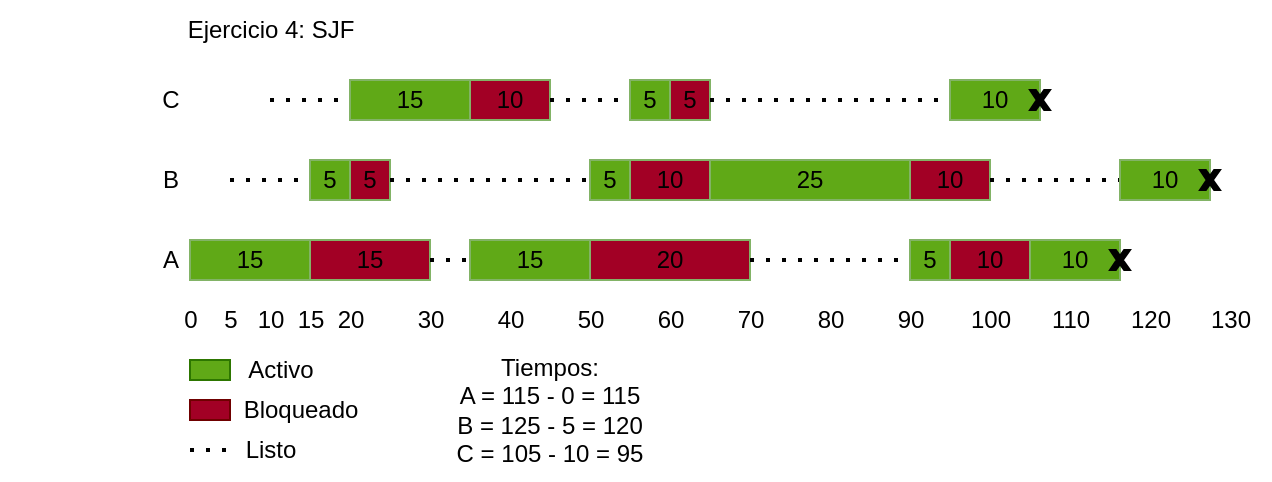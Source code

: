 <mxfile version="20.5.3" type="device"><diagram id="QOgJ3P4kv-MAFXbjVnaC" name="Page-1"><mxGraphModel dx="1426" dy="413" grid="1" gridSize="10" guides="1" tooltips="1" connect="1" arrows="1" fold="1" page="1" pageScale="1" pageWidth="827" pageHeight="1169" math="0" shadow="0"><root><mxCell id="0"/><mxCell id="1" parent="0"/><mxCell id="aHFGmpvc2jt8D5PwLo1r-4" value="C" style="text;html=1;align=center;verticalAlign=middle;resizable=0;points=[];autosize=1;strokeColor=none;fillColor=none;" parent="1" vertex="1"><mxGeometry x="-670" y="80" width="20" height="20" as="geometry"/></mxCell><mxCell id="aHFGmpvc2jt8D5PwLo1r-5" value="B" style="text;html=1;align=center;verticalAlign=middle;resizable=0;points=[];autosize=1;strokeColor=none;fillColor=none;" parent="1" vertex="1"><mxGeometry x="-670" y="120" width="20" height="20" as="geometry"/></mxCell><mxCell id="aHFGmpvc2jt8D5PwLo1r-6" value="A" style="text;html=1;align=center;verticalAlign=middle;resizable=0;points=[];autosize=1;strokeColor=none;fillColor=none;" parent="1" vertex="1"><mxGeometry x="-670" y="160" width="20" height="20" as="geometry"/></mxCell><mxCell id="aHFGmpvc2jt8D5PwLo1r-20" value="10" style="text;html=1;align=center;verticalAlign=middle;resizable=0;points=[];autosize=1;strokeColor=none;fillColor=none;" parent="1" vertex="1"><mxGeometry x="-625" y="190" width="30" height="20" as="geometry"/></mxCell><mxCell id="aHFGmpvc2jt8D5PwLo1r-21" value="20" style="text;html=1;align=center;verticalAlign=middle;resizable=0;points=[];autosize=1;strokeColor=none;fillColor=none;" parent="1" vertex="1"><mxGeometry x="-585" y="190" width="30" height="20" as="geometry"/></mxCell><mxCell id="aHFGmpvc2jt8D5PwLo1r-22" value="30" style="text;html=1;align=center;verticalAlign=middle;resizable=0;points=[];autosize=1;strokeColor=none;fillColor=none;" parent="1" vertex="1"><mxGeometry x="-545" y="190" width="30" height="20" as="geometry"/></mxCell><mxCell id="aHFGmpvc2jt8D5PwLo1r-23" value="40" style="text;html=1;align=center;verticalAlign=middle;resizable=0;points=[];autosize=1;strokeColor=none;fillColor=none;" parent="1" vertex="1"><mxGeometry x="-505" y="190" width="30" height="20" as="geometry"/></mxCell><mxCell id="aHFGmpvc2jt8D5PwLo1r-24" value="50" style="text;html=1;align=center;verticalAlign=middle;resizable=0;points=[];autosize=1;strokeColor=none;fillColor=none;" parent="1" vertex="1"><mxGeometry x="-465" y="190" width="30" height="20" as="geometry"/></mxCell><mxCell id="aHFGmpvc2jt8D5PwLo1r-25" value="60" style="text;html=1;align=center;verticalAlign=middle;resizable=0;points=[];autosize=1;strokeColor=none;fillColor=none;" parent="1" vertex="1"><mxGeometry x="-425" y="190" width="30" height="20" as="geometry"/></mxCell><mxCell id="aHFGmpvc2jt8D5PwLo1r-26" value="70" style="text;html=1;align=center;verticalAlign=middle;resizable=0;points=[];autosize=1;strokeColor=none;fillColor=none;" parent="1" vertex="1"><mxGeometry x="-385" y="190" width="30" height="20" as="geometry"/></mxCell><mxCell id="aHFGmpvc2jt8D5PwLo1r-27" value="80" style="text;html=1;align=center;verticalAlign=middle;resizable=0;points=[];autosize=1;strokeColor=none;fillColor=none;" parent="1" vertex="1"><mxGeometry x="-345" y="190" width="30" height="20" as="geometry"/></mxCell><mxCell id="aHFGmpvc2jt8D5PwLo1r-28" value="90" style="text;html=1;align=center;verticalAlign=middle;resizable=0;points=[];autosize=1;strokeColor=none;fillColor=none;" parent="1" vertex="1"><mxGeometry x="-305" y="190" width="30" height="20" as="geometry"/></mxCell><mxCell id="aHFGmpvc2jt8D5PwLo1r-29" value="100" style="text;html=1;align=center;verticalAlign=middle;resizable=0;points=[];autosize=1;strokeColor=none;fillColor=none;" parent="1" vertex="1"><mxGeometry x="-270" y="190" width="40" height="20" as="geometry"/></mxCell><mxCell id="aHFGmpvc2jt8D5PwLo1r-30" value="110" style="text;html=1;align=center;verticalAlign=middle;resizable=0;points=[];autosize=1;strokeColor=none;fillColor=none;" parent="1" vertex="1"><mxGeometry x="-225" y="190" width="30" height="20" as="geometry"/></mxCell><mxCell id="aHFGmpvc2jt8D5PwLo1r-31" value="120" style="text;html=1;align=center;verticalAlign=middle;resizable=0;points=[];autosize=1;strokeColor=none;fillColor=none;" parent="1" vertex="1"><mxGeometry x="-190" y="190" width="40" height="20" as="geometry"/></mxCell><mxCell id="aHFGmpvc2jt8D5PwLo1r-32" value="&lt;span style=&quot;white-space: pre;&quot;&gt;&#9;&lt;/span&gt;&lt;span style=&quot;white-space: pre;&quot;&gt;&#9;&lt;/span&gt;&lt;span style=&quot;white-space: pre;&quot;&gt;&#9;&lt;/span&gt;Ejercicio 4: SJF" style="text;html=1;align=center;verticalAlign=middle;resizable=0;points=[];autosize=1;strokeColor=none;fillColor=none;" parent="1" vertex="1"><mxGeometry x="-745" y="40" width="190" height="30" as="geometry"/></mxCell><mxCell id="aHFGmpvc2jt8D5PwLo1r-33" value="5" style="text;html=1;align=center;verticalAlign=middle;resizable=0;points=[];autosize=1;strokeColor=none;fillColor=none;" parent="1" vertex="1"><mxGeometry x="-640" y="190" width="20" height="20" as="geometry"/></mxCell><mxCell id="aHFGmpvc2jt8D5PwLo1r-34" value="15" style="text;html=1;align=center;verticalAlign=middle;resizable=0;points=[];autosize=1;strokeColor=none;fillColor=none;" parent="1" vertex="1"><mxGeometry x="-605" y="190" width="30" height="20" as="geometry"/></mxCell><mxCell id="PAxWAZPusfI8b5OGQWhI-2" value="0" style="text;html=1;align=center;verticalAlign=middle;resizable=0;points=[];autosize=1;strokeColor=none;fillColor=none;" parent="1" vertex="1"><mxGeometry x="-665" y="185" width="30" height="30" as="geometry"/></mxCell><mxCell id="PAxWAZPusfI8b5OGQWhI-7" value="" style="rounded=0;whiteSpace=wrap;html=1;fillColor=#a20025;fontColor=#ffffff;strokeColor=#6F0000;" parent="1" vertex="1"><mxGeometry x="-650" y="240" width="20" height="10" as="geometry"/></mxCell><mxCell id="PAxWAZPusfI8b5OGQWhI-9" value="" style="rounded=0;whiteSpace=wrap;html=1;fillColor=#60a917;fontColor=#ffffff;strokeColor=#2D7600;" parent="1" vertex="1"><mxGeometry x="-650" y="220" width="20" height="10" as="geometry"/></mxCell><mxCell id="PAxWAZPusfI8b5OGQWhI-10" value="Activo" style="text;html=1;align=center;verticalAlign=middle;resizable=0;points=[];autosize=1;strokeColor=none;fillColor=none;" parent="1" vertex="1"><mxGeometry x="-635" y="210" width="60" height="30" as="geometry"/></mxCell><mxCell id="PAxWAZPusfI8b5OGQWhI-11" value="Bloqueado" style="text;html=1;align=center;verticalAlign=middle;resizable=0;points=[];autosize=1;strokeColor=none;fillColor=none;" parent="1" vertex="1"><mxGeometry x="-635" y="230" width="80" height="30" as="geometry"/></mxCell><mxCell id="PAxWAZPusfI8b5OGQWhI-12" value="" style="endArrow=none;dashed=1;html=1;dashPattern=1 3;strokeWidth=2;rounded=0;entryX=0.1;entryY=0.5;entryDx=0;entryDy=0;entryPerimeter=0;" parent="1" target="PAxWAZPusfI8b5OGQWhI-13" edge="1"><mxGeometry width="50" height="50" relative="1" as="geometry"><mxPoint x="-650" y="265" as="sourcePoint"/><mxPoint x="-530" y="210" as="targetPoint"/><Array as="points"><mxPoint x="-640" y="265"/></Array></mxGeometry></mxCell><mxCell id="PAxWAZPusfI8b5OGQWhI-13" value="Listo" style="text;html=1;align=center;verticalAlign=middle;resizable=0;points=[];autosize=1;strokeColor=none;fillColor=none;" parent="1" vertex="1"><mxGeometry x="-635" y="250" width="50" height="30" as="geometry"/></mxCell><mxCell id="Hp0vF_ltdjTftmFp-wWU-1" value="130" style="text;html=1;align=center;verticalAlign=middle;resizable=0;points=[];autosize=1;strokeColor=none;fillColor=none;" parent="1" vertex="1"><mxGeometry x="-150" y="185" width="40" height="30" as="geometry"/></mxCell><mxCell id="Hp0vF_ltdjTftmFp-wWU-2" value="Tiempos:&lt;br&gt;A = 115 -&amp;nbsp;0 = 115&lt;br&gt;B = 125 - 5 = 120&lt;br&gt;C = 105 - 10 = 95" style="text;html=1;strokeColor=none;fillColor=none;align=center;verticalAlign=middle;whiteSpace=wrap;rounded=0;" parent="1" vertex="1"><mxGeometry x="-530" y="230" width="120" height="30" as="geometry"/></mxCell><mxCell id="8T_zsv_EQ17sQO--OFek-34" value="15" style="rounded=0;whiteSpace=wrap;html=1;fillColor=#60A917;strokeColor=#82b366;" parent="1" vertex="1"><mxGeometry x="-650" y="160" width="60" height="20" as="geometry"/></mxCell><mxCell id="dCnuA-YpbndNZSs-QrlY-1" value="15" style="rounded=0;whiteSpace=wrap;html=1;fillColor=#A20025;strokeColor=#82b366;" vertex="1" parent="1"><mxGeometry x="-590" y="160" width="60" height="20" as="geometry"/></mxCell><mxCell id="dCnuA-YpbndNZSs-QrlY-3" value="" style="endArrow=none;dashed=1;html=1;dashPattern=1 3;strokeWidth=2;rounded=0;" edge="1" parent="1"><mxGeometry width="50" height="50" relative="1" as="geometry"><mxPoint x="-630" y="130" as="sourcePoint"/><mxPoint x="-590" y="130" as="targetPoint"/><Array as="points"><mxPoint x="-610" y="130"/></Array></mxGeometry></mxCell><mxCell id="dCnuA-YpbndNZSs-QrlY-4" value="5" style="rounded=0;whiteSpace=wrap;html=1;fillColor=#60A917;strokeColor=#82b366;" vertex="1" parent="1"><mxGeometry x="-590" y="120" width="20" height="20" as="geometry"/></mxCell><mxCell id="dCnuA-YpbndNZSs-QrlY-5" value="5" style="rounded=0;whiteSpace=wrap;html=1;fillColor=#A20025;strokeColor=#82b366;" vertex="1" parent="1"><mxGeometry x="-570" y="120" width="20" height="20" as="geometry"/></mxCell><mxCell id="dCnuA-YpbndNZSs-QrlY-6" value="" style="endArrow=none;dashed=1;html=1;dashPattern=1 3;strokeWidth=2;rounded=0;" edge="1" parent="1"><mxGeometry width="50" height="50" relative="1" as="geometry"><mxPoint x="-610" y="90" as="sourcePoint"/><mxPoint x="-570" y="90" as="targetPoint"/><Array as="points"><mxPoint x="-600" y="90"/></Array></mxGeometry></mxCell><mxCell id="dCnuA-YpbndNZSs-QrlY-7" value="15" style="rounded=0;whiteSpace=wrap;html=1;fillColor=#60A917;strokeColor=#82b366;" vertex="1" parent="1"><mxGeometry x="-570" y="80" width="60" height="20" as="geometry"/></mxCell><mxCell id="dCnuA-YpbndNZSs-QrlY-8" value="10" style="rounded=0;whiteSpace=wrap;html=1;fillColor=#A20025;strokeColor=#82b366;" vertex="1" parent="1"><mxGeometry x="-510" y="80" width="40" height="20" as="geometry"/></mxCell><mxCell id="dCnuA-YpbndNZSs-QrlY-10" value="" style="endArrow=none;dashed=1;html=1;dashPattern=1 3;strokeWidth=2;rounded=0;entryX=0.1;entryY=0.5;entryDx=0;entryDy=0;entryPerimeter=0;" edge="1" parent="1"><mxGeometry width="50" height="50" relative="1" as="geometry"><mxPoint x="-530" y="170" as="sourcePoint"/><mxPoint x="-510" y="170" as="targetPoint"/><Array as="points"><mxPoint x="-520" y="170"/></Array></mxGeometry></mxCell><mxCell id="dCnuA-YpbndNZSs-QrlY-11" value="15" style="rounded=0;whiteSpace=wrap;html=1;fillColor=#60A917;strokeColor=#82b366;" vertex="1" parent="1"><mxGeometry x="-510" y="160" width="60" height="20" as="geometry"/></mxCell><mxCell id="dCnuA-YpbndNZSs-QrlY-12" value="20" style="rounded=0;whiteSpace=wrap;html=1;fillColor=#A20025;strokeColor=#82b366;" vertex="1" parent="1"><mxGeometry x="-450" y="160" width="80" height="20" as="geometry"/></mxCell><mxCell id="dCnuA-YpbndNZSs-QrlY-13" value="" style="endArrow=none;dashed=1;html=1;dashPattern=1 3;strokeWidth=2;rounded=0;exitX=1;exitY=0.5;exitDx=0;exitDy=0;" edge="1" parent="1" source="dCnuA-YpbndNZSs-QrlY-5"><mxGeometry width="50" height="50" relative="1" as="geometry"><mxPoint x="-530" y="130" as="sourcePoint"/><mxPoint x="-450" y="130" as="targetPoint"/><Array as="points"><mxPoint x="-520" y="130"/></Array></mxGeometry></mxCell><mxCell id="dCnuA-YpbndNZSs-QrlY-14" value="5" style="rounded=0;whiteSpace=wrap;html=1;fillColor=#60A917;strokeColor=#82b366;" vertex="1" parent="1"><mxGeometry x="-450" y="120" width="20" height="20" as="geometry"/></mxCell><mxCell id="dCnuA-YpbndNZSs-QrlY-15" value="10" style="rounded=0;whiteSpace=wrap;html=1;fillColor=#A20025;strokeColor=#82b366;" vertex="1" parent="1"><mxGeometry x="-430" y="120" width="40" height="20" as="geometry"/></mxCell><mxCell id="dCnuA-YpbndNZSs-QrlY-16" value="" style="endArrow=none;dashed=1;html=1;dashPattern=1 3;strokeWidth=2;rounded=0;exitX=1;exitY=0.5;exitDx=0;exitDy=0;" edge="1" parent="1" source="dCnuA-YpbndNZSs-QrlY-8"><mxGeometry width="50" height="50" relative="1" as="geometry"><mxPoint x="-430" y="90" as="sourcePoint"/><mxPoint x="-430" y="90" as="targetPoint"/><Array as="points"/></mxGeometry></mxCell><mxCell id="dCnuA-YpbndNZSs-QrlY-17" value="5" style="rounded=0;whiteSpace=wrap;html=1;fillColor=#60A917;strokeColor=#82b366;" vertex="1" parent="1"><mxGeometry x="-430" y="80" width="20" height="20" as="geometry"/></mxCell><mxCell id="dCnuA-YpbndNZSs-QrlY-18" value="5" style="rounded=0;whiteSpace=wrap;html=1;fillColor=#A20025;strokeColor=#82b366;" vertex="1" parent="1"><mxGeometry x="-410" y="80" width="20" height="20" as="geometry"/></mxCell><mxCell id="dCnuA-YpbndNZSs-QrlY-19" value="25" style="rounded=0;whiteSpace=wrap;html=1;fillColor=#60A917;strokeColor=#82b366;" vertex="1" parent="1"><mxGeometry x="-390" y="120" width="100" height="20" as="geometry"/></mxCell><mxCell id="dCnuA-YpbndNZSs-QrlY-20" value="10" style="rounded=0;whiteSpace=wrap;html=1;fillColor=#A20025;strokeColor=#82b366;" vertex="1" parent="1"><mxGeometry x="-290" y="120" width="40" height="20" as="geometry"/></mxCell><mxCell id="dCnuA-YpbndNZSs-QrlY-21" value="" style="endArrow=none;dashed=1;html=1;dashPattern=1 3;strokeWidth=2;rounded=0;exitX=1;exitY=0.5;exitDx=0;exitDy=0;" edge="1" parent="1" source="dCnuA-YpbndNZSs-QrlY-12"><mxGeometry width="50" height="50" relative="1" as="geometry"><mxPoint x="-350" y="170" as="sourcePoint"/><mxPoint x="-290" y="170" as="targetPoint"/><Array as="points"><mxPoint x="-340" y="170"/></Array></mxGeometry></mxCell><mxCell id="dCnuA-YpbndNZSs-QrlY-22" value="" style="endArrow=none;dashed=1;html=1;dashPattern=1 3;strokeWidth=2;rounded=0;exitX=1;exitY=0.5;exitDx=0;exitDy=0;" edge="1" parent="1" source="dCnuA-YpbndNZSs-QrlY-18"><mxGeometry width="50" height="50" relative="1" as="geometry"><mxPoint x="-350" y="90" as="sourcePoint"/><mxPoint x="-270" y="90" as="targetPoint"/><Array as="points"/></mxGeometry></mxCell><mxCell id="dCnuA-YpbndNZSs-QrlY-23" value="5" style="rounded=0;whiteSpace=wrap;html=1;fillColor=#60A917;strokeColor=#82b366;" vertex="1" parent="1"><mxGeometry x="-290" y="160" width="20" height="20" as="geometry"/></mxCell><mxCell id="dCnuA-YpbndNZSs-QrlY-24" value="10" style="rounded=0;whiteSpace=wrap;html=1;fillColor=#A20025;strokeColor=#82b366;" vertex="1" parent="1"><mxGeometry x="-270" y="160" width="40" height="20" as="geometry"/></mxCell><mxCell id="dCnuA-YpbndNZSs-QrlY-26" value="" style="endArrow=none;dashed=1;html=1;dashPattern=1 3;strokeWidth=2;rounded=0;exitX=1;exitY=0.5;exitDx=0;exitDy=0;entryX=0;entryY=0.5;entryDx=0;entryDy=0;" edge="1" parent="1" source="dCnuA-YpbndNZSs-QrlY-20" target="dCnuA-YpbndNZSs-QrlY-29"><mxGeometry width="50" height="50" relative="1" as="geometry"><mxPoint x="-230" y="130" as="sourcePoint"/><mxPoint x="-190" y="130" as="targetPoint"/><Array as="points"/></mxGeometry></mxCell><mxCell id="dCnuA-YpbndNZSs-QrlY-27" value="10" style="rounded=0;whiteSpace=wrap;html=1;fillColor=#60A917;strokeColor=#82b366;" vertex="1" parent="1"><mxGeometry x="-270" y="80" width="45" height="20" as="geometry"/></mxCell><mxCell id="dCnuA-YpbndNZSs-QrlY-28" value="10" style="rounded=0;whiteSpace=wrap;html=1;fillColor=#60A917;strokeColor=#82b366;" vertex="1" parent="1"><mxGeometry x="-230" y="160" width="45" height="20" as="geometry"/></mxCell><mxCell id="dCnuA-YpbndNZSs-QrlY-29" value="10" style="rounded=0;whiteSpace=wrap;html=1;fillColor=#60A917;strokeColor=#82b366;" vertex="1" parent="1"><mxGeometry x="-185" y="120" width="45" height="20" as="geometry"/></mxCell><mxCell id="dCnuA-YpbndNZSs-QrlY-30" value="" style="verticalLabelPosition=bottom;verticalAlign=top;html=1;shape=mxgraph.basic.x;fillColor=#000000;" vertex="1" parent="1"><mxGeometry x="-190" y="165" width="10" height="10" as="geometry"/></mxCell><mxCell id="dCnuA-YpbndNZSs-QrlY-33" value="" style="verticalLabelPosition=bottom;verticalAlign=top;html=1;shape=mxgraph.basic.x;fillColor=#000000;spacingLeft=0;" vertex="1" parent="1"><mxGeometry x="-145" y="125" width="10" height="10" as="geometry"/></mxCell><mxCell id="dCnuA-YpbndNZSs-QrlY-34" value="" style="verticalLabelPosition=bottom;verticalAlign=top;html=1;shape=mxgraph.basic.x;fillColor=#000000;" vertex="1" parent="1"><mxGeometry x="-230" y="85" width="10" height="10" as="geometry"/></mxCell></root></mxGraphModel></diagram></mxfile>